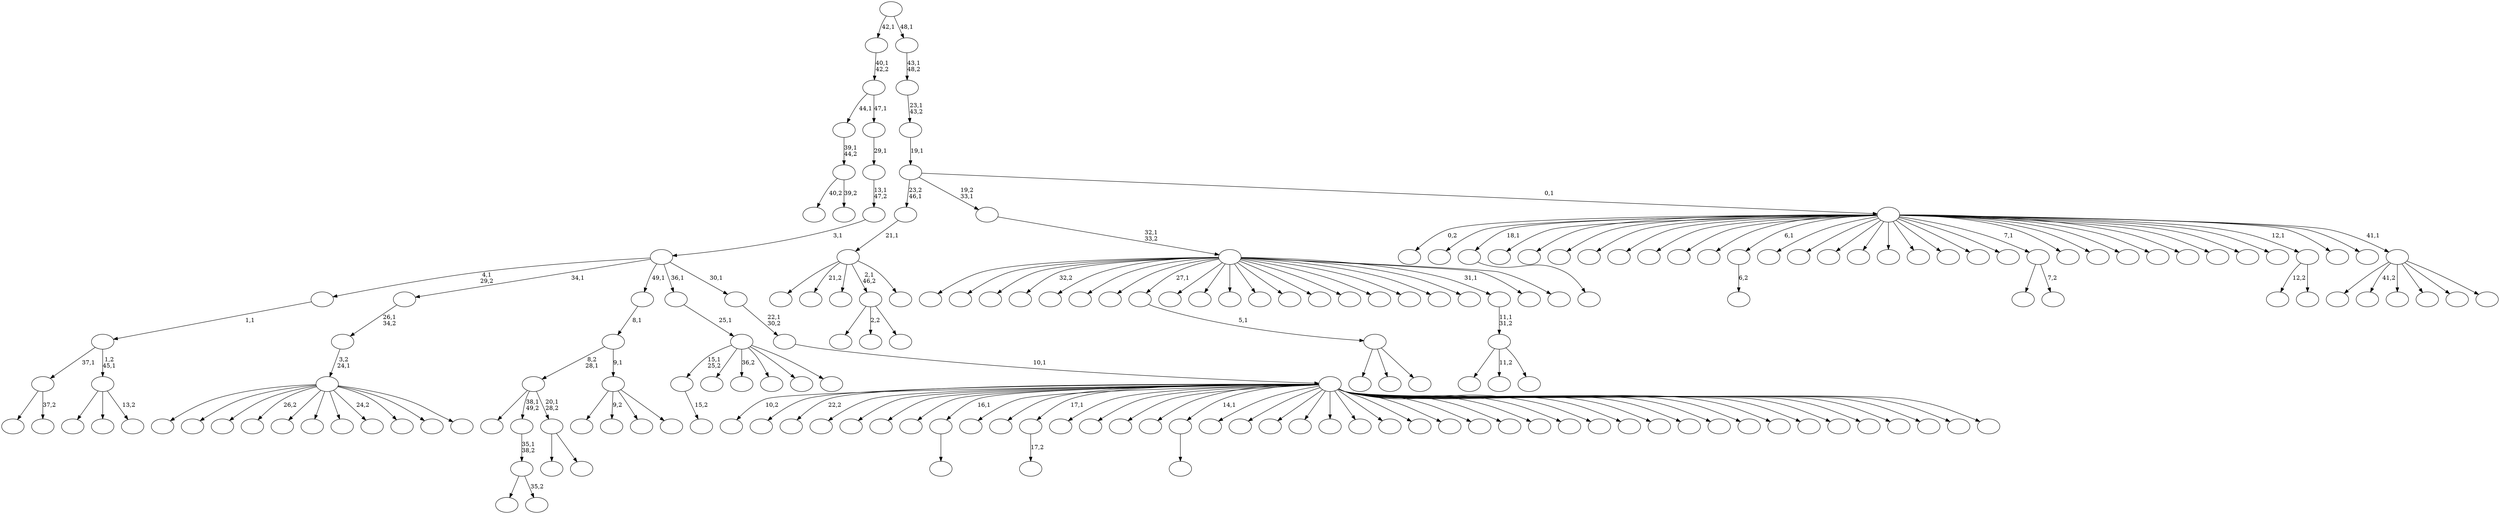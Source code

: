 digraph T {
	200 [label=""]
	199 [label=""]
	198 [label=""]
	197 [label=""]
	196 [label=""]
	195 [label=""]
	194 [label=""]
	193 [label=""]
	192 [label=""]
	191 [label=""]
	190 [label=""]
	189 [label=""]
	188 [label=""]
	187 [label=""]
	186 [label=""]
	185 [label=""]
	184 [label=""]
	183 [label=""]
	182 [label=""]
	181 [label=""]
	180 [label=""]
	179 [label=""]
	178 [label=""]
	177 [label=""]
	176 [label=""]
	175 [label=""]
	174 [label=""]
	173 [label=""]
	172 [label=""]
	171 [label=""]
	170 [label=""]
	169 [label=""]
	168 [label=""]
	167 [label=""]
	166 [label=""]
	165 [label=""]
	164 [label=""]
	163 [label=""]
	162 [label=""]
	161 [label=""]
	160 [label=""]
	159 [label=""]
	158 [label=""]
	157 [label=""]
	156 [label=""]
	155 [label=""]
	154 [label=""]
	153 [label=""]
	152 [label=""]
	151 [label=""]
	150 [label=""]
	149 [label=""]
	148 [label=""]
	147 [label=""]
	146 [label=""]
	145 [label=""]
	144 [label=""]
	143 [label=""]
	142 [label=""]
	141 [label=""]
	140 [label=""]
	139 [label=""]
	138 [label=""]
	137 [label=""]
	136 [label=""]
	135 [label=""]
	134 [label=""]
	133 [label=""]
	132 [label=""]
	131 [label=""]
	130 [label=""]
	129 [label=""]
	128 [label=""]
	127 [label=""]
	126 [label=""]
	125 [label=""]
	124 [label=""]
	123 [label=""]
	122 [label=""]
	121 [label=""]
	120 [label=""]
	119 [label=""]
	118 [label=""]
	117 [label=""]
	116 [label=""]
	115 [label=""]
	114 [label=""]
	113 [label=""]
	112 [label=""]
	111 [label=""]
	110 [label=""]
	109 [label=""]
	108 [label=""]
	107 [label=""]
	106 [label=""]
	105 [label=""]
	104 [label=""]
	103 [label=""]
	102 [label=""]
	101 [label=""]
	100 [label=""]
	99 [label=""]
	98 [label=""]
	97 [label=""]
	96 [label=""]
	95 [label=""]
	94 [label=""]
	93 [label=""]
	92 [label=""]
	91 [label=""]
	90 [label=""]
	89 [label=""]
	88 [label=""]
	87 [label=""]
	86 [label=""]
	85 [label=""]
	84 [label=""]
	83 [label=""]
	82 [label=""]
	81 [label=""]
	80 [label=""]
	79 [label=""]
	78 [label=""]
	77 [label=""]
	76 [label=""]
	75 [label=""]
	74 [label=""]
	73 [label=""]
	72 [label=""]
	71 [label=""]
	70 [label=""]
	69 [label=""]
	68 [label=""]
	67 [label=""]
	66 [label=""]
	65 [label=""]
	64 [label=""]
	63 [label=""]
	62 [label=""]
	61 [label=""]
	60 [label=""]
	59 [label=""]
	58 [label=""]
	57 [label=""]
	56 [label=""]
	55 [label=""]
	54 [label=""]
	53 [label=""]
	52 [label=""]
	51 [label=""]
	50 [label=""]
	49 [label=""]
	48 [label=""]
	47 [label=""]
	46 [label=""]
	45 [label=""]
	44 [label=""]
	43 [label=""]
	42 [label=""]
	41 [label=""]
	40 [label=""]
	39 [label=""]
	38 [label=""]
	37 [label=""]
	36 [label=""]
	35 [label=""]
	34 [label=""]
	33 [label=""]
	32 [label=""]
	31 [label=""]
	30 [label=""]
	29 [label=""]
	28 [label=""]
	27 [label=""]
	26 [label=""]
	25 [label=""]
	24 [label=""]
	23 [label=""]
	22 [label=""]
	21 [label=""]
	20 [label=""]
	19 [label=""]
	18 [label=""]
	17 [label=""]
	16 [label=""]
	15 [label=""]
	14 [label=""]
	13 [label=""]
	12 [label=""]
	11 [label=""]
	10 [label=""]
	9 [label=""]
	8 [label=""]
	7 [label=""]
	6 [label=""]
	5 [label=""]
	4 [label=""]
	3 [label=""]
	2 [label=""]
	1 [label=""]
	0 [label=""]
	186 -> 187 [label=""]
	174 -> 175 [label="15,2"]
	170 -> 171 [label=""]
	163 -> 164 [label="17,2"]
	148 -> 162 [label=""]
	148 -> 151 [label=""]
	148 -> 149 [label=""]
	147 -> 148 [label="5,1"]
	141 -> 142 [label="6,2"]
	132 -> 133 [label=""]
	104 -> 124 [label=""]
	104 -> 105 [label="37,2"]
	95 -> 184 [label="40,2"]
	95 -> 96 [label="39,2"]
	94 -> 95 [label="39,1\n44,2"]
	92 -> 129 [label=""]
	92 -> 93 [label="7,2"]
	83 -> 178 [label=""]
	83 -> 110 [label=""]
	83 -> 84 [label="13,2"]
	82 -> 104 [label="37,1"]
	82 -> 83 [label="1,2\n45,1"]
	81 -> 82 [label="1,1"]
	74 -> 121 [label=""]
	74 -> 75 [label="35,2"]
	73 -> 74 [label="35,1\n38,2"]
	68 -> 198 [label=""]
	68 -> 197 [label=""]
	68 -> 194 [label=""]
	68 -> 192 [label="26,2"]
	68 -> 176 [label=""]
	68 -> 156 [label=""]
	68 -> 144 [label=""]
	68 -> 131 [label="24,2"]
	68 -> 116 [label=""]
	68 -> 112 [label=""]
	68 -> 69 [label=""]
	67 -> 68 [label="3,2\n24,1"]
	66 -> 67 [label="26,1\n34,2"]
	56 -> 137 [label=""]
	56 -> 57 [label=""]
	55 -> 102 [label=""]
	55 -> 73 [label="38,1\n49,2"]
	55 -> 56 [label="20,1\n28,2"]
	47 -> 177 [label=""]
	47 -> 118 [label="2,2"]
	47 -> 48 [label=""]
	44 -> 179 [label=""]
	44 -> 125 [label="9,2"]
	44 -> 64 [label=""]
	44 -> 45 [label=""]
	43 -> 55 [label="8,2\n28,1"]
	43 -> 44 [label="9,1"]
	42 -> 43 [label="8,1"]
	36 -> 59 [label="12,2"]
	36 -> 37 [label=""]
	34 -> 136 [label=""]
	34 -> 86 [label="11,2"]
	34 -> 35 [label=""]
	33 -> 34 [label="11,1\n31,2"]
	27 -> 159 [label=""]
	27 -> 123 [label="21,2"]
	27 -> 80 [label=""]
	27 -> 47 [label="2,1\n46,2"]
	27 -> 28 [label=""]
	26 -> 27 [label="21,1"]
	23 -> 174 [label="15,1\n25,2"]
	23 -> 111 [label=""]
	23 -> 97 [label="36,2"]
	23 -> 85 [label=""]
	23 -> 29 [label=""]
	23 -> 24 [label=""]
	22 -> 23 [label="25,1"]
	20 -> 199 [label="10,2"]
	20 -> 190 [label=""]
	20 -> 183 [label="22,2"]
	20 -> 181 [label=""]
	20 -> 180 [label=""]
	20 -> 173 [label=""]
	20 -> 172 [label=""]
	20 -> 170 [label="16,1"]
	20 -> 167 [label=""]
	20 -> 165 [label=""]
	20 -> 163 [label="17,1"]
	20 -> 161 [label=""]
	20 -> 154 [label=""]
	20 -> 153 [label=""]
	20 -> 135 [label=""]
	20 -> 132 [label="14,1"]
	20 -> 128 [label=""]
	20 -> 122 [label=""]
	20 -> 119 [label=""]
	20 -> 117 [label=""]
	20 -> 115 [label=""]
	20 -> 113 [label=""]
	20 -> 107 [label=""]
	20 -> 103 [label=""]
	20 -> 101 [label=""]
	20 -> 99 [label=""]
	20 -> 98 [label=""]
	20 -> 91 [label=""]
	20 -> 90 [label=""]
	20 -> 76 [label=""]
	20 -> 70 [label=""]
	20 -> 58 [label=""]
	20 -> 54 [label=""]
	20 -> 53 [label=""]
	20 -> 52 [label=""]
	20 -> 49 [label=""]
	20 -> 41 [label=""]
	20 -> 40 [label=""]
	20 -> 39 [label=""]
	20 -> 38 [label=""]
	20 -> 31 [label=""]
	20 -> 25 [label=""]
	20 -> 21 [label=""]
	19 -> 20 [label="10,1"]
	18 -> 19 [label="22,1\n30,2"]
	17 -> 81 [label="4,1\n29,2"]
	17 -> 66 [label="34,1"]
	17 -> 42 [label="49,1"]
	17 -> 22 [label="36,1"]
	17 -> 18 [label="30,1"]
	16 -> 17 [label="3,1"]
	15 -> 16 [label="13,1\n47,2"]
	14 -> 15 [label="29,1"]
	13 -> 94 [label="44,1"]
	13 -> 14 [label="47,1"]
	12 -> 13 [label="40,1\n42,2"]
	9 -> 196 [label=""]
	9 -> 193 [label=""]
	9 -> 191 [label=""]
	9 -> 188 [label="32,2"]
	9 -> 185 [label=""]
	9 -> 157 [label=""]
	9 -> 150 [label=""]
	9 -> 147 [label="27,1"]
	9 -> 146 [label=""]
	9 -> 127 [label=""]
	9 -> 100 [label=""]
	9 -> 89 [label=""]
	9 -> 88 [label=""]
	9 -> 87 [label=""]
	9 -> 72 [label=""]
	9 -> 71 [label=""]
	9 -> 63 [label=""]
	9 -> 62 [label=""]
	9 -> 51 [label=""]
	9 -> 33 [label="31,1"]
	9 -> 11 [label=""]
	9 -> 10 [label=""]
	8 -> 9 [label="32,1\n33,2"]
	6 -> 200 [label=""]
	6 -> 160 [label="41,2"]
	6 -> 152 [label=""]
	6 -> 134 [label=""]
	6 -> 106 [label=""]
	6 -> 7 [label=""]
	5 -> 195 [label="0,2"]
	5 -> 189 [label=""]
	5 -> 186 [label="18,1"]
	5 -> 182 [label=""]
	5 -> 169 [label=""]
	5 -> 168 [label=""]
	5 -> 166 [label=""]
	5 -> 158 [label=""]
	5 -> 155 [label=""]
	5 -> 145 [label=""]
	5 -> 143 [label=""]
	5 -> 141 [label="6,1"]
	5 -> 140 [label=""]
	5 -> 139 [label=""]
	5 -> 138 [label=""]
	5 -> 130 [label=""]
	5 -> 126 [label=""]
	5 -> 120 [label=""]
	5 -> 114 [label=""]
	5 -> 109 [label=""]
	5 -> 108 [label=""]
	5 -> 92 [label="7,1"]
	5 -> 79 [label=""]
	5 -> 78 [label=""]
	5 -> 77 [label=""]
	5 -> 65 [label=""]
	5 -> 61 [label=""]
	5 -> 60 [label=""]
	5 -> 50 [label=""]
	5 -> 46 [label=""]
	5 -> 36 [label="12,1"]
	5 -> 32 [label=""]
	5 -> 30 [label=""]
	5 -> 6 [label="41,1"]
	4 -> 26 [label="23,2\n46,1"]
	4 -> 8 [label="19,2\n33,1"]
	4 -> 5 [label="0,1"]
	3 -> 4 [label="19,1"]
	2 -> 3 [label="23,1\n43,2"]
	1 -> 2 [label="43,1\n48,2"]
	0 -> 12 [label="42,1"]
	0 -> 1 [label="48,1"]
}
